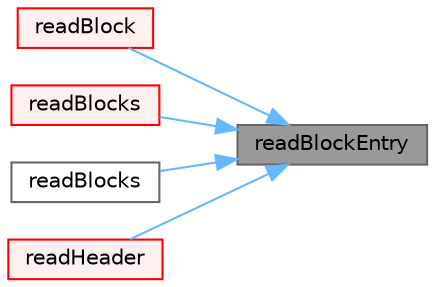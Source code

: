 digraph "readBlockEntry"
{
 // LATEX_PDF_SIZE
  bgcolor="transparent";
  edge [fontname=Helvetica,fontsize=10,labelfontname=Helvetica,labelfontsize=10];
  node [fontname=Helvetica,fontsize=10,shape=box,height=0.2,width=0.4];
  rankdir="RL";
  Node1 [id="Node000001",label="readBlockEntry",height=0.2,width=0.4,color="gray40", fillcolor="grey60", style="filled", fontcolor="black",tooltip=" "];
  Node1 -> Node2 [id="edge1_Node000001_Node000002",dir="back",color="steelblue1",style="solid",tooltip=" "];
  Node2 [id="Node000002",label="readBlock",height=0.2,width=0.4,color="red", fillcolor="#FFF0F0", style="filled",URL="$classFoam_1_1decomposedBlockData.html#a61bab09ba0ab58ae951792d99b2a1afd",tooltip=" "];
  Node1 -> Node5 [id="edge2_Node000001_Node000005",dir="back",color="steelblue1",style="solid",tooltip=" "];
  Node5 [id="Node000005",label="readBlocks",height=0.2,width=0.4,color="red", fillcolor="#FFF0F0", style="filled",URL="$classFoam_1_1decomposedBlockData.html#afe8f94652609336b271e12cdcd17dee7",tooltip=" "];
  Node1 -> Node6 [id="edge3_Node000001_Node000006",dir="back",color="steelblue1",style="solid",tooltip=" "];
  Node6 [id="Node000006",label="readBlocks",height=0.2,width=0.4,color="grey40", fillcolor="white", style="filled",URL="$classFoam_1_1decomposedBlockData.html#ae919e5fce9347eb6ee87242bb80cee1a",tooltip=" "];
  Node1 -> Node7 [id="edge4_Node000001_Node000007",dir="back",color="steelblue1",style="solid",tooltip=" "];
  Node7 [id="Node000007",label="readHeader",height=0.2,width=0.4,color="red", fillcolor="#FFF0F0", style="filled",URL="$classFoam_1_1decomposedBlockData.html#ae67bb996aa6f965b58fce34b1cd3d260",tooltip=" "];
}
